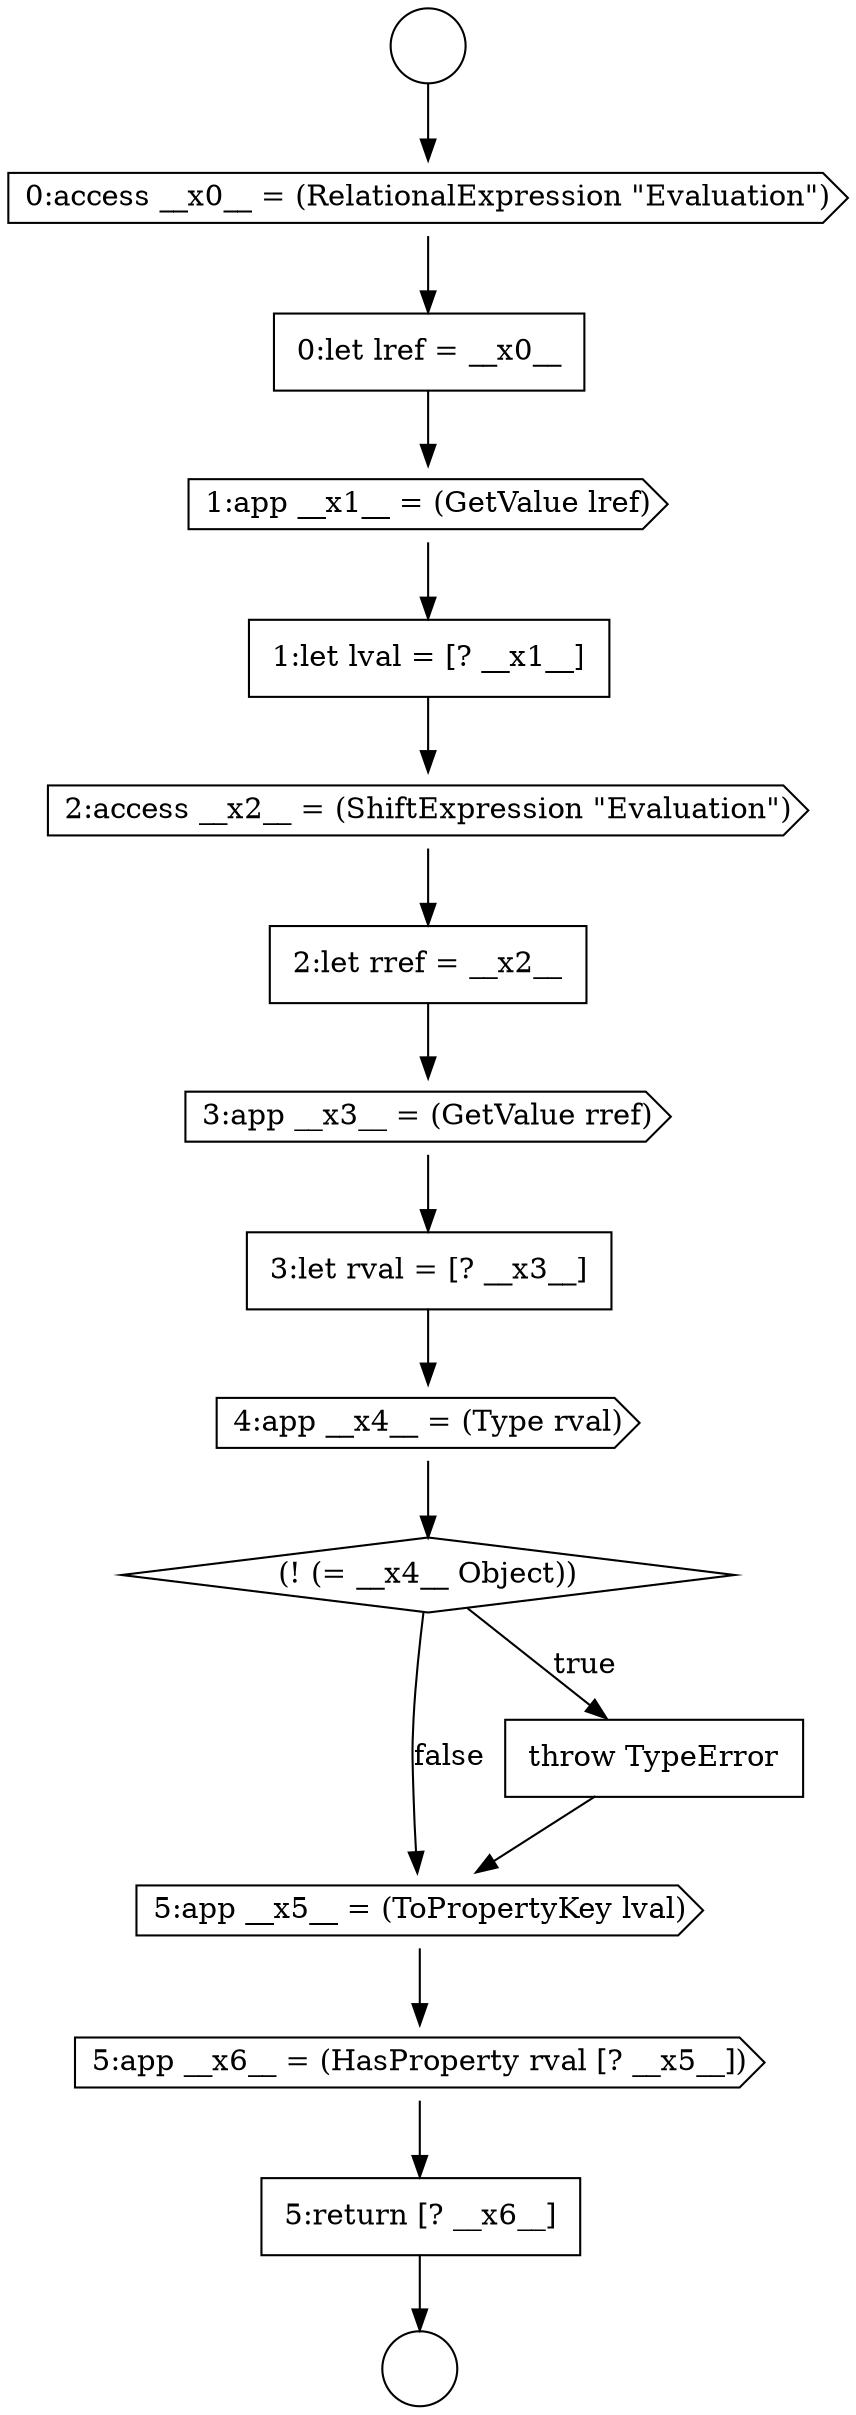 digraph {
  node5486 [shape=none, margin=0, label=<<font color="black">
    <table border="0" cellborder="1" cellspacing="0" cellpadding="10">
      <tr><td align="left">2:let rref = __x2__</td></tr>
    </table>
  </font>> color="black" fillcolor="white" style=filled]
  node5489 [shape=cds, label=<<font color="black">4:app __x4__ = (Type rval)</font>> color="black" fillcolor="white" style=filled]
  node5487 [shape=cds, label=<<font color="black">3:app __x3__ = (GetValue rref)</font>> color="black" fillcolor="white" style=filled]
  node5492 [shape=cds, label=<<font color="black">5:app __x5__ = (ToPropertyKey lval)</font>> color="black" fillcolor="white" style=filled]
  node5483 [shape=cds, label=<<font color="black">1:app __x1__ = (GetValue lref)</font>> color="black" fillcolor="white" style=filled]
  node5488 [shape=none, margin=0, label=<<font color="black">
    <table border="0" cellborder="1" cellspacing="0" cellpadding="10">
      <tr><td align="left">3:let rval = [? __x3__]</td></tr>
    </table>
  </font>> color="black" fillcolor="white" style=filled]
  node5491 [shape=none, margin=0, label=<<font color="black">
    <table border="0" cellborder="1" cellspacing="0" cellpadding="10">
      <tr><td align="left">throw TypeError</td></tr>
    </table>
  </font>> color="black" fillcolor="white" style=filled]
  node5482 [shape=none, margin=0, label=<<font color="black">
    <table border="0" cellborder="1" cellspacing="0" cellpadding="10">
      <tr><td align="left">0:let lref = __x0__</td></tr>
    </table>
  </font>> color="black" fillcolor="white" style=filled]
  node5484 [shape=none, margin=0, label=<<font color="black">
    <table border="0" cellborder="1" cellspacing="0" cellpadding="10">
      <tr><td align="left">1:let lval = [? __x1__]</td></tr>
    </table>
  </font>> color="black" fillcolor="white" style=filled]
  node5494 [shape=none, margin=0, label=<<font color="black">
    <table border="0" cellborder="1" cellspacing="0" cellpadding="10">
      <tr><td align="left">5:return [? __x6__]</td></tr>
    </table>
  </font>> color="black" fillcolor="white" style=filled]
  node5480 [shape=circle label=" " color="black" fillcolor="white" style=filled]
  node5493 [shape=cds, label=<<font color="black">5:app __x6__ = (HasProperty rval [? __x5__])</font>> color="black" fillcolor="white" style=filled]
  node5481 [shape=cds, label=<<font color="black">0:access __x0__ = (RelationalExpression &quot;Evaluation&quot;)</font>> color="black" fillcolor="white" style=filled]
  node5479 [shape=circle label=" " color="black" fillcolor="white" style=filled]
  node5490 [shape=diamond, label=<<font color="black">(! (= __x4__ Object))</font>> color="black" fillcolor="white" style=filled]
  node5485 [shape=cds, label=<<font color="black">2:access __x2__ = (ShiftExpression &quot;Evaluation&quot;)</font>> color="black" fillcolor="white" style=filled]
  node5482 -> node5483 [ color="black"]
  node5484 -> node5485 [ color="black"]
  node5479 -> node5481 [ color="black"]
  node5488 -> node5489 [ color="black"]
  node5489 -> node5490 [ color="black"]
  node5481 -> node5482 [ color="black"]
  node5493 -> node5494 [ color="black"]
  node5485 -> node5486 [ color="black"]
  node5487 -> node5488 [ color="black"]
  node5491 -> node5492 [ color="black"]
  node5492 -> node5493 [ color="black"]
  node5490 -> node5491 [label=<<font color="black">true</font>> color="black"]
  node5490 -> node5492 [label=<<font color="black">false</font>> color="black"]
  node5494 -> node5480 [ color="black"]
  node5486 -> node5487 [ color="black"]
  node5483 -> node5484 [ color="black"]
}
